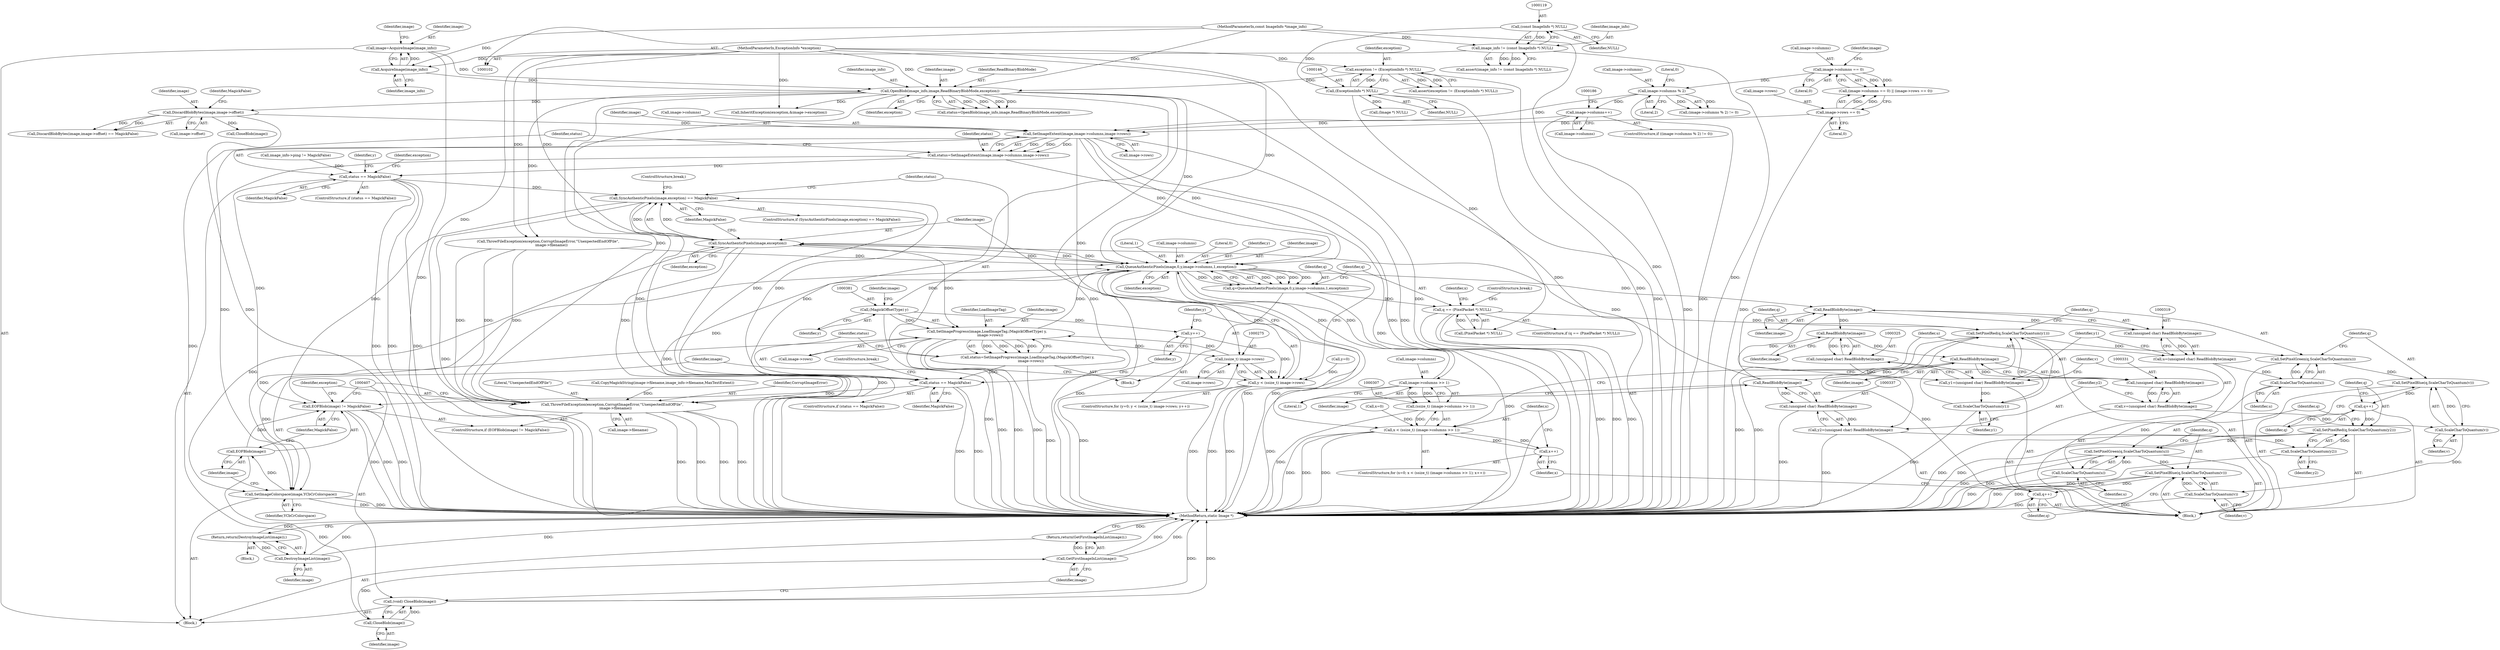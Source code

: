 digraph "0_ImageMagick_f6e9d0d9955e85bdd7540b251cd50d598dacc5e6_68@pointer" {
"1000246" [label="(Call,SetImageExtent(image,image->columns,image->rows))"];
"1000212" [label="(Call,DiscardBlobBytes(image,image->offset))"];
"1000197" [label="(Call,OpenBlob(image_info,image,ReadBinaryBlobMode,exception))"];
"1000156" [label="(Call,AcquireImage(image_info))"];
"1000116" [label="(Call,image_info != (const ImageInfo *) NULL)"];
"1000103" [label="(MethodParameterIn,const ImageInfo *image_info)"];
"1000118" [label="(Call,(const ImageInfo *) NULL)"];
"1000154" [label="(Call,image=AcquireImage(image_info))"];
"1000143" [label="(Call,exception != (ExceptionInfo *) NULL)"];
"1000104" [label="(MethodParameterIn,ExceptionInfo *exception)"];
"1000145" [label="(Call,(ExceptionInfo *) NULL)"];
"1000181" [label="(Call,image->columns++)"];
"1000175" [label="(Call,image->columns % 2)"];
"1000160" [label="(Call,image->columns == 0)"];
"1000165" [label="(Call,image->rows == 0)"];
"1000244" [label="(Call,status=SetImageExtent(image,image->columns,image->rows))"];
"1000255" [label="(Call,status == MagickFalse)"];
"1000369" [label="(Call,SyncAuthenticPixels(image,exception) == MagickFalse)"];
"1000387" [label="(Call,status == MagickFalse)"];
"1000395" [label="(Call,EOFBlob(image) != MagickFalse)"];
"1000266" [label="(Call,DestroyImageList(image))"];
"1000265" [label="(Return,return(DestroyImageList(image));)"];
"1000274" [label="(Call,(ssize_t) image->rows)"];
"1000272" [label="(Call,y < (ssize_t) image->rows)"];
"1000284" [label="(Call,QueueAuthenticPixels(image,0,y,image->columns,1,exception))"];
"1000282" [label="(Call,q=QueueAuthenticPixels(image,0,y,image->columns,1,exception))"];
"1000294" [label="(Call,q == (PixelPacket *) NULL)"];
"1000340" [label="(Call,SetPixelRed(q,ScaleCharToQuantum(y1)))"];
"1000344" [label="(Call,SetPixelGreen(q,ScaleCharToQuantum(u)))"];
"1000348" [label="(Call,SetPixelBlue(q,ScaleCharToQuantum(v)))"];
"1000352" [label="(Call,q++)"];
"1000354" [label="(Call,SetPixelRed(q,ScaleCharToQuantum(y2)))"];
"1000358" [label="(Call,SetPixelGreen(q,ScaleCharToQuantum(u)))"];
"1000362" [label="(Call,SetPixelBlue(q,ScaleCharToQuantum(v)))"];
"1000366" [label="(Call,q++)"];
"1000308" [label="(Call,image->columns >> 1)"];
"1000306" [label="(Call,(ssize_t) (image->columns >> 1))"];
"1000304" [label="(Call,x < (ssize_t) (image->columns >> 1))"];
"1000313" [label="(Call,x++)"];
"1000320" [label="(Call,ReadBlobByte(image))"];
"1000318" [label="(Call,(unsigned char) ReadBlobByte(image))"];
"1000316" [label="(Call,u=(unsigned char) ReadBlobByte(image))"];
"1000346" [label="(Call,ScaleCharToQuantum(u))"];
"1000360" [label="(Call,ScaleCharToQuantum(u))"];
"1000326" [label="(Call,ReadBlobByte(image))"];
"1000324" [label="(Call,(unsigned char) ReadBlobByte(image))"];
"1000322" [label="(Call,y1=(unsigned char) ReadBlobByte(image))"];
"1000342" [label="(Call,ScaleCharToQuantum(y1))"];
"1000332" [label="(Call,ReadBlobByte(image))"];
"1000330" [label="(Call,(unsigned char) ReadBlobByte(image))"];
"1000328" [label="(Call,v=(unsigned char) ReadBlobByte(image))"];
"1000350" [label="(Call,ScaleCharToQuantum(v))"];
"1000364" [label="(Call,ScaleCharToQuantum(v))"];
"1000338" [label="(Call,ReadBlobByte(image))"];
"1000336" [label="(Call,(unsigned char) ReadBlobByte(image))"];
"1000334" [label="(Call,y2=(unsigned char) ReadBlobByte(image))"];
"1000356" [label="(Call,ScaleCharToQuantum(y2))"];
"1000370" [label="(Call,SyncAuthenticPixels(image,exception))"];
"1000377" [label="(Call,SetImageProgress(image,LoadImageTag,(MagickOffsetType) y,\n      image->rows))"];
"1000375" [label="(Call,status=SetImageProgress(image,LoadImageTag,(MagickOffsetType) y,\n      image->rows))"];
"1000391" [label="(Call,SetImageColorspace(image,YCbCrColorspace))"];
"1000396" [label="(Call,EOFBlob(image))"];
"1000408" [label="(Call,CloseBlob(image))"];
"1000406" [label="(Call,(void) CloseBlob(image))"];
"1000411" [label="(Call,GetFirstImageInList(image))"];
"1000410" [label="(Return,return(GetFirstImageInList(image));)"];
"1000399" [label="(Call,ThrowFileException(exception,CorruptImageError,\"UnexpectedEndOfFile\",\n      image->filename))"];
"1000380" [label="(Call,(MagickOffsetType) y)"];
"1000279" [label="(Call,y++)"];
"1000274" [label="(Call,(ssize_t) image->rows)"];
"1000357" [label="(Identifier,y2)"];
"1000156" [label="(Call,AcquireImage(image_info))"];
"1000116" [label="(Call,image_info != (const ImageInfo *) NULL)"];
"1000245" [label="(Identifier,status)"];
"1000272" [label="(Call,y < (ssize_t) image->rows)"];
"1000371" [label="(Identifier,image)"];
"1000393" [label="(Identifier,YCbCrColorspace)"];
"1000161" [label="(Call,image->columns)"];
"1000392" [label="(Identifier,image)"];
"1000378" [label="(Identifier,image)"];
"1000384" [label="(Identifier,image)"];
"1000257" [label="(Identifier,MagickFalse)"];
"1000320" [label="(Call,ReadBlobByte(image))"];
"1000213" [label="(Identifier,image)"];
"1000280" [label="(Identifier,y)"];
"1000176" [label="(Call,image->columns)"];
"1000199" [label="(Identifier,image)"];
"1000360" [label="(Call,ScaleCharToQuantum(u))"];
"1000406" [label="(Call,(void) CloseBlob(image))"];
"1000266" [label="(Call,DestroyImageList(image))"];
"1000179" [label="(Literal,2)"];
"1000394" [label="(ControlStructure,if (EOFBlob(image) != MagickFalse))"];
"1000291" [label="(Literal,1)"];
"1000165" [label="(Call,image->rows == 0)"];
"1000292" [label="(Identifier,exception)"];
"1000143" [label="(Call,exception != (ExceptionInfo *) NULL)"];
"1000377" [label="(Call,SetImageProgress(image,LoadImageTag,(MagickOffsetType) y,\n      image->rows))"];
"1000281" [label="(Block,)"];
"1000154" [label="(Call,image=AcquireImage(image_info))"];
"1000254" [label="(ControlStructure,if (status == MagickFalse))"];
"1000345" [label="(Identifier,q)"];
"1000304" [label="(Call,x < (ssize_t) (image->columns >> 1))"];
"1000391" [label="(Call,SetImageColorspace(image,YCbCrColorspace))"];
"1000390" [label="(ControlStructure,break;)"];
"1000396" [label="(Call,EOFBlob(image))"];
"1000239" [label="(Call,CloseBlob(image))"];
"1000398" [label="(Identifier,MagickFalse)"];
"1000282" [label="(Call,q=QueueAuthenticPixels(image,0,y,image->columns,1,exception))"];
"1000312" [label="(Literal,1)"];
"1000410" [label="(Return,return(GetFirstImageInList(image));)"];
"1000270" [label="(Identifier,y)"];
"1000366" [label="(Call,q++)"];
"1000344" [label="(Call,SetPixelGreen(q,ScaleCharToQuantum(u)))"];
"1000349" [label="(Identifier,q)"];
"1000369" [label="(Call,SyncAuthenticPixels(image,exception) == MagickFalse)"];
"1000327" [label="(Identifier,image)"];
"1000147" [label="(Identifier,NULL)"];
"1000212" [label="(Call,DiscardBlobBytes(image,image->offset))"];
"1000356" [label="(Call,ScaleCharToQuantum(y2))"];
"1000380" [label="(Call,(MagickOffsetType) y)"];
"1000118" [label="(Call,(const ImageInfo *) NULL)"];
"1000306" [label="(Call,(ssize_t) (image->columns >> 1))"];
"1000361" [label="(Identifier,u)"];
"1000293" [label="(ControlStructure,if (q == (PixelPacket *) NULL))"];
"1000166" [label="(Call,image->rows)"];
"1000300" [label="(ControlStructure,for (x=0; x < (ssize_t) (image->columns >> 1); x++))"];
"1000374" [label="(ControlStructure,break;)"];
"1000382" [label="(Identifier,y)"];
"1000104" [label="(MethodParameterIn,ExceptionInfo *exception)"];
"1000340" [label="(Call,SetPixelRed(q,ScaleCharToQuantum(y1)))"];
"1000373" [label="(Identifier,MagickFalse)"];
"1000288" [label="(Call,image->columns)"];
"1000142" [label="(Call,assert(exception != (ExceptionInfo *) NULL))"];
"1000294" [label="(Call,q == (PixelPacket *) NULL)"];
"1000376" [label="(Identifier,status)"];
"1000328" [label="(Call,v=(unsigned char) ReadBlobByte(image))"];
"1000286" [label="(Literal,0)"];
"1000211" [label="(Call,DiscardBlobBytes(image,image->offset) == MagickFalse)"];
"1000339" [label="(Identifier,image)"];
"1000309" [label="(Call,image->columns)"];
"1000283" [label="(Identifier,q)"];
"1000367" [label="(Identifier,q)"];
"1000299" [label="(ControlStructure,break;)"];
"1000167" [label="(Identifier,image)"];
"1000364" [label="(Call,ScaleCharToQuantum(v))"];
"1000329" [label="(Identifier,v)"];
"1000318" [label="(Call,(unsigned char) ReadBlobByte(image))"];
"1000174" [label="(Call,(image->columns % 2) != 0)"];
"1000412" [label="(Identifier,image)"];
"1000363" [label="(Identifier,q)"];
"1000323" [label="(Identifier,y1)"];
"1000260" [label="(Identifier,exception)"];
"1000164" [label="(Literal,0)"];
"1000350" [label="(Call,ScaleCharToQuantum(v))"];
"1000411" [label="(Call,GetFirstImageInList(image))"];
"1000182" [label="(Call,image->columns)"];
"1000359" [label="(Identifier,q)"];
"1000346" [label="(Call,ScaleCharToQuantum(u))"];
"1000399" [label="(Call,ThrowFileException(exception,CorruptImageError,\"UnexpectedEndOfFile\",\n      image->filename))"];
"1000284" [label="(Call,QueueAuthenticPixels(image,0,y,image->columns,1,exception))"];
"1000343" [label="(Identifier,y1)"];
"1000375" [label="(Call,status=SetImageProgress(image,LoadImageTag,(MagickOffsetType) y,\n      image->rows))"];
"1000313" [label="(Call,x++)"];
"1000287" [label="(Identifier,y)"];
"1000259" [label="(Call,InheritException(exception,&image->exception))"];
"1000244" [label="(Call,status=SetImageExtent(image,image->columns,image->rows))"];
"1000207" [label="(Call,(Image *) NULL)"];
"1000332" [label="(Call,ReadBlobByte(image))"];
"1000267" [label="(Identifier,image)"];
"1000333" [label="(Identifier,image)"];
"1000231" [label="(Call,image_info->ping != MagickFalse)"];
"1000342" [label="(Call,ScaleCharToQuantum(y1))"];
"1000387" [label="(Call,status == MagickFalse)"];
"1000117" [label="(Identifier,image_info)"];
"1000251" [label="(Call,image->rows)"];
"1000160" [label="(Call,image->columns == 0)"];
"1000217" [label="(Identifier,MagickFalse)"];
"1000268" [label="(ControlStructure,for (y=0; y < (ssize_t) image->rows; y++))"];
"1000157" [label="(Identifier,image_info)"];
"1000354" [label="(Call,SetPixelRed(q,ScaleCharToQuantum(y2)))"];
"1000324" [label="(Call,(unsigned char) ReadBlobByte(image))"];
"1000403" [label="(Call,image->filename)"];
"1000401" [label="(Identifier,CorruptImageError)"];
"1000103" [label="(MethodParameterIn,const ImageInfo *image_info)"];
"1000295" [label="(Identifier,q)"];
"1000370" [label="(Call,SyncAuthenticPixels(image,exception))"];
"1000352" [label="(Call,q++)"];
"1000302" [label="(Identifier,x)"];
"1000187" [label="(Call,CopyMagickString(image->filename,image_info->filename,MaxTextExtent))"];
"1000115" [label="(Call,assert(image_info != (const ImageInfo *) NULL))"];
"1000413" [label="(MethodReturn,static Image *)"];
"1000201" [label="(Identifier,exception)"];
"1000315" [label="(Block,)"];
"1000279" [label="(Call,y++)"];
"1000317" [label="(Identifier,u)"];
"1000395" [label="(Call,EOFBlob(image) != MagickFalse)"];
"1000169" [label="(Literal,0)"];
"1000247" [label="(Identifier,image)"];
"1000256" [label="(Identifier,status)"];
"1000296" [label="(Call,(PixelPacket *) NULL)"];
"1000358" [label="(Call,SetPixelGreen(q,ScaleCharToQuantum(u)))"];
"1000181" [label="(Call,image->columns++)"];
"1000200" [label="(Identifier,ReadBinaryBlobMode)"];
"1000314" [label="(Identifier,x)"];
"1000338" [label="(Call,ReadBlobByte(image))"];
"1000330" [label="(Call,(unsigned char) ReadBlobByte(image))"];
"1000348" [label="(Call,SetPixelBlue(q,ScaleCharToQuantum(v)))"];
"1000322" [label="(Call,y1=(unsigned char) ReadBlobByte(image))"];
"1000159" [label="(Call,(image->columns == 0) || (image->rows == 0))"];
"1000195" [label="(Call,status=OpenBlob(image_info,image,ReadBinaryBlobMode,exception))"];
"1000218" [label="(Call,ThrowFileException(exception,CorruptImageError,\"UnexpectedEndOfFile\",\n      image->filename))"];
"1000180" [label="(Literal,0)"];
"1000409" [label="(Identifier,image)"];
"1000120" [label="(Identifier,NULL)"];
"1000144" [label="(Identifier,exception)"];
"1000351" [label="(Identifier,v)"];
"1000388" [label="(Identifier,status)"];
"1000248" [label="(Call,image->columns)"];
"1000246" [label="(Call,SetImageExtent(image,image->columns,image->rows))"];
"1000198" [label="(Identifier,image_info)"];
"1000197" [label="(Call,OpenBlob(image_info,image,ReadBinaryBlobMode,exception))"];
"1000269" [label="(Call,y=0)"];
"1000273" [label="(Identifier,y)"];
"1000397" [label="(Identifier,image)"];
"1000326" [label="(Call,ReadBlobByte(image))"];
"1000386" [label="(ControlStructure,if (status == MagickFalse))"];
"1000265" [label="(Return,return(DestroyImageList(image));)"];
"1000175" [label="(Call,image->columns % 2)"];
"1000365" [label="(Identifier,v)"];
"1000162" [label="(Identifier,image)"];
"1000155" [label="(Identifier,image)"];
"1000214" [label="(Call,image->offset)"];
"1000402" [label="(Literal,\"UnexpectedEndOfFile\")"];
"1000334" [label="(Call,y2=(unsigned char) ReadBlobByte(image))"];
"1000383" [label="(Call,image->rows)"];
"1000258" [label="(Block,)"];
"1000389" [label="(Identifier,MagickFalse)"];
"1000408" [label="(Call,CloseBlob(image))"];
"1000305" [label="(Identifier,x)"];
"1000372" [label="(Identifier,exception)"];
"1000341" [label="(Identifier,q)"];
"1000173" [label="(ControlStructure,if ((image->columns % 2) != 0))"];
"1000301" [label="(Call,x=0)"];
"1000400" [label="(Identifier,exception)"];
"1000308" [label="(Call,image->columns >> 1)"];
"1000347" [label="(Identifier,u)"];
"1000145" [label="(Call,(ExceptionInfo *) NULL)"];
"1000355" [label="(Identifier,q)"];
"1000335" [label="(Identifier,y2)"];
"1000105" [label="(Block,)"];
"1000285" [label="(Identifier,image)"];
"1000321" [label="(Identifier,image)"];
"1000316" [label="(Call,u=(unsigned char) ReadBlobByte(image))"];
"1000379" [label="(Identifier,LoadImageTag)"];
"1000353" [label="(Identifier,q)"];
"1000336" [label="(Call,(unsigned char) ReadBlobByte(image))"];
"1000276" [label="(Call,image->rows)"];
"1000362" [label="(Call,SetPixelBlue(q,ScaleCharToQuantum(v)))"];
"1000368" [label="(ControlStructure,if (SyncAuthenticPixels(image,exception) == MagickFalse))"];
"1000255" [label="(Call,status == MagickFalse)"];
"1000246" -> "1000244"  [label="AST: "];
"1000246" -> "1000251"  [label="CFG: "];
"1000247" -> "1000246"  [label="AST: "];
"1000248" -> "1000246"  [label="AST: "];
"1000251" -> "1000246"  [label="AST: "];
"1000244" -> "1000246"  [label="CFG: "];
"1000246" -> "1000413"  [label="DDG: "];
"1000246" -> "1000413"  [label="DDG: "];
"1000246" -> "1000244"  [label="DDG: "];
"1000246" -> "1000244"  [label="DDG: "];
"1000246" -> "1000244"  [label="DDG: "];
"1000212" -> "1000246"  [label="DDG: "];
"1000181" -> "1000246"  [label="DDG: "];
"1000175" -> "1000246"  [label="DDG: "];
"1000165" -> "1000246"  [label="DDG: "];
"1000246" -> "1000266"  [label="DDG: "];
"1000246" -> "1000274"  [label="DDG: "];
"1000246" -> "1000284"  [label="DDG: "];
"1000246" -> "1000284"  [label="DDG: "];
"1000246" -> "1000391"  [label="DDG: "];
"1000212" -> "1000211"  [label="AST: "];
"1000212" -> "1000214"  [label="CFG: "];
"1000213" -> "1000212"  [label="AST: "];
"1000214" -> "1000212"  [label="AST: "];
"1000217" -> "1000212"  [label="CFG: "];
"1000212" -> "1000413"  [label="DDG: "];
"1000212" -> "1000211"  [label="DDG: "];
"1000212" -> "1000211"  [label="DDG: "];
"1000197" -> "1000212"  [label="DDG: "];
"1000212" -> "1000239"  [label="DDG: "];
"1000197" -> "1000195"  [label="AST: "];
"1000197" -> "1000201"  [label="CFG: "];
"1000198" -> "1000197"  [label="AST: "];
"1000199" -> "1000197"  [label="AST: "];
"1000200" -> "1000197"  [label="AST: "];
"1000201" -> "1000197"  [label="AST: "];
"1000195" -> "1000197"  [label="CFG: "];
"1000197" -> "1000413"  [label="DDG: "];
"1000197" -> "1000413"  [label="DDG: "];
"1000197" -> "1000413"  [label="DDG: "];
"1000197" -> "1000413"  [label="DDG: "];
"1000197" -> "1000195"  [label="DDG: "];
"1000197" -> "1000195"  [label="DDG: "];
"1000197" -> "1000195"  [label="DDG: "];
"1000197" -> "1000195"  [label="DDG: "];
"1000156" -> "1000197"  [label="DDG: "];
"1000103" -> "1000197"  [label="DDG: "];
"1000154" -> "1000197"  [label="DDG: "];
"1000143" -> "1000197"  [label="DDG: "];
"1000104" -> "1000197"  [label="DDG: "];
"1000197" -> "1000218"  [label="DDG: "];
"1000197" -> "1000259"  [label="DDG: "];
"1000197" -> "1000284"  [label="DDG: "];
"1000197" -> "1000399"  [label="DDG: "];
"1000156" -> "1000154"  [label="AST: "];
"1000156" -> "1000157"  [label="CFG: "];
"1000157" -> "1000156"  [label="AST: "];
"1000154" -> "1000156"  [label="CFG: "];
"1000156" -> "1000154"  [label="DDG: "];
"1000116" -> "1000156"  [label="DDG: "];
"1000103" -> "1000156"  [label="DDG: "];
"1000116" -> "1000115"  [label="AST: "];
"1000116" -> "1000118"  [label="CFG: "];
"1000117" -> "1000116"  [label="AST: "];
"1000118" -> "1000116"  [label="AST: "];
"1000115" -> "1000116"  [label="CFG: "];
"1000116" -> "1000413"  [label="DDG: "];
"1000116" -> "1000115"  [label="DDG: "];
"1000116" -> "1000115"  [label="DDG: "];
"1000103" -> "1000116"  [label="DDG: "];
"1000118" -> "1000116"  [label="DDG: "];
"1000103" -> "1000102"  [label="AST: "];
"1000103" -> "1000413"  [label="DDG: "];
"1000118" -> "1000120"  [label="CFG: "];
"1000119" -> "1000118"  [label="AST: "];
"1000120" -> "1000118"  [label="AST: "];
"1000118" -> "1000145"  [label="DDG: "];
"1000154" -> "1000105"  [label="AST: "];
"1000155" -> "1000154"  [label="AST: "];
"1000162" -> "1000154"  [label="CFG: "];
"1000154" -> "1000413"  [label="DDG: "];
"1000143" -> "1000142"  [label="AST: "];
"1000143" -> "1000145"  [label="CFG: "];
"1000144" -> "1000143"  [label="AST: "];
"1000145" -> "1000143"  [label="AST: "];
"1000142" -> "1000143"  [label="CFG: "];
"1000143" -> "1000413"  [label="DDG: "];
"1000143" -> "1000142"  [label="DDG: "];
"1000143" -> "1000142"  [label="DDG: "];
"1000104" -> "1000143"  [label="DDG: "];
"1000145" -> "1000143"  [label="DDG: "];
"1000104" -> "1000102"  [label="AST: "];
"1000104" -> "1000413"  [label="DDG: "];
"1000104" -> "1000218"  [label="DDG: "];
"1000104" -> "1000259"  [label="DDG: "];
"1000104" -> "1000284"  [label="DDG: "];
"1000104" -> "1000370"  [label="DDG: "];
"1000104" -> "1000399"  [label="DDG: "];
"1000145" -> "1000147"  [label="CFG: "];
"1000146" -> "1000145"  [label="AST: "];
"1000147" -> "1000145"  [label="AST: "];
"1000145" -> "1000413"  [label="DDG: "];
"1000145" -> "1000207"  [label="DDG: "];
"1000145" -> "1000296"  [label="DDG: "];
"1000181" -> "1000173"  [label="AST: "];
"1000181" -> "1000182"  [label="CFG: "];
"1000182" -> "1000181"  [label="AST: "];
"1000186" -> "1000181"  [label="CFG: "];
"1000181" -> "1000413"  [label="DDG: "];
"1000175" -> "1000181"  [label="DDG: "];
"1000175" -> "1000174"  [label="AST: "];
"1000175" -> "1000179"  [label="CFG: "];
"1000176" -> "1000175"  [label="AST: "];
"1000179" -> "1000175"  [label="AST: "];
"1000180" -> "1000175"  [label="CFG: "];
"1000175" -> "1000413"  [label="DDG: "];
"1000175" -> "1000174"  [label="DDG: "];
"1000175" -> "1000174"  [label="DDG: "];
"1000160" -> "1000175"  [label="DDG: "];
"1000160" -> "1000159"  [label="AST: "];
"1000160" -> "1000164"  [label="CFG: "];
"1000161" -> "1000160"  [label="AST: "];
"1000164" -> "1000160"  [label="AST: "];
"1000167" -> "1000160"  [label="CFG: "];
"1000159" -> "1000160"  [label="CFG: "];
"1000160" -> "1000159"  [label="DDG: "];
"1000160" -> "1000159"  [label="DDG: "];
"1000165" -> "1000159"  [label="AST: "];
"1000165" -> "1000169"  [label="CFG: "];
"1000166" -> "1000165"  [label="AST: "];
"1000169" -> "1000165"  [label="AST: "];
"1000159" -> "1000165"  [label="CFG: "];
"1000165" -> "1000413"  [label="DDG: "];
"1000165" -> "1000159"  [label="DDG: "];
"1000165" -> "1000159"  [label="DDG: "];
"1000244" -> "1000105"  [label="AST: "];
"1000245" -> "1000244"  [label="AST: "];
"1000256" -> "1000244"  [label="CFG: "];
"1000244" -> "1000413"  [label="DDG: "];
"1000244" -> "1000255"  [label="DDG: "];
"1000255" -> "1000254"  [label="AST: "];
"1000255" -> "1000257"  [label="CFG: "];
"1000256" -> "1000255"  [label="AST: "];
"1000257" -> "1000255"  [label="AST: "];
"1000260" -> "1000255"  [label="CFG: "];
"1000270" -> "1000255"  [label="CFG: "];
"1000255" -> "1000413"  [label="DDG: "];
"1000255" -> "1000413"  [label="DDG: "];
"1000255" -> "1000413"  [label="DDG: "];
"1000231" -> "1000255"  [label="DDG: "];
"1000255" -> "1000369"  [label="DDG: "];
"1000255" -> "1000395"  [label="DDG: "];
"1000369" -> "1000368"  [label="AST: "];
"1000369" -> "1000373"  [label="CFG: "];
"1000370" -> "1000369"  [label="AST: "];
"1000373" -> "1000369"  [label="AST: "];
"1000374" -> "1000369"  [label="CFG: "];
"1000376" -> "1000369"  [label="CFG: "];
"1000369" -> "1000413"  [label="DDG: "];
"1000369" -> "1000413"  [label="DDG: "];
"1000370" -> "1000369"  [label="DDG: "];
"1000370" -> "1000369"  [label="DDG: "];
"1000387" -> "1000369"  [label="DDG: "];
"1000369" -> "1000387"  [label="DDG: "];
"1000369" -> "1000395"  [label="DDG: "];
"1000387" -> "1000386"  [label="AST: "];
"1000387" -> "1000389"  [label="CFG: "];
"1000388" -> "1000387"  [label="AST: "];
"1000389" -> "1000387"  [label="AST: "];
"1000390" -> "1000387"  [label="CFG: "];
"1000280" -> "1000387"  [label="CFG: "];
"1000387" -> "1000413"  [label="DDG: "];
"1000387" -> "1000413"  [label="DDG: "];
"1000375" -> "1000387"  [label="DDG: "];
"1000387" -> "1000395"  [label="DDG: "];
"1000395" -> "1000394"  [label="AST: "];
"1000395" -> "1000398"  [label="CFG: "];
"1000396" -> "1000395"  [label="AST: "];
"1000398" -> "1000395"  [label="AST: "];
"1000400" -> "1000395"  [label="CFG: "];
"1000407" -> "1000395"  [label="CFG: "];
"1000395" -> "1000413"  [label="DDG: "];
"1000395" -> "1000413"  [label="DDG: "];
"1000395" -> "1000413"  [label="DDG: "];
"1000396" -> "1000395"  [label="DDG: "];
"1000266" -> "1000265"  [label="AST: "];
"1000266" -> "1000267"  [label="CFG: "];
"1000267" -> "1000266"  [label="AST: "];
"1000265" -> "1000266"  [label="CFG: "];
"1000266" -> "1000413"  [label="DDG: "];
"1000266" -> "1000413"  [label="DDG: "];
"1000266" -> "1000265"  [label="DDG: "];
"1000265" -> "1000258"  [label="AST: "];
"1000413" -> "1000265"  [label="CFG: "];
"1000265" -> "1000413"  [label="DDG: "];
"1000274" -> "1000272"  [label="AST: "];
"1000274" -> "1000276"  [label="CFG: "];
"1000275" -> "1000274"  [label="AST: "];
"1000276" -> "1000274"  [label="AST: "];
"1000272" -> "1000274"  [label="CFG: "];
"1000274" -> "1000413"  [label="DDG: "];
"1000274" -> "1000272"  [label="DDG: "];
"1000377" -> "1000274"  [label="DDG: "];
"1000274" -> "1000377"  [label="DDG: "];
"1000272" -> "1000268"  [label="AST: "];
"1000273" -> "1000272"  [label="AST: "];
"1000283" -> "1000272"  [label="CFG: "];
"1000392" -> "1000272"  [label="CFG: "];
"1000272" -> "1000413"  [label="DDG: "];
"1000272" -> "1000413"  [label="DDG: "];
"1000272" -> "1000413"  [label="DDG: "];
"1000279" -> "1000272"  [label="DDG: "];
"1000269" -> "1000272"  [label="DDG: "];
"1000272" -> "1000284"  [label="DDG: "];
"1000284" -> "1000282"  [label="AST: "];
"1000284" -> "1000292"  [label="CFG: "];
"1000285" -> "1000284"  [label="AST: "];
"1000286" -> "1000284"  [label="AST: "];
"1000287" -> "1000284"  [label="AST: "];
"1000288" -> "1000284"  [label="AST: "];
"1000291" -> "1000284"  [label="AST: "];
"1000292" -> "1000284"  [label="AST: "];
"1000282" -> "1000284"  [label="CFG: "];
"1000284" -> "1000413"  [label="DDG: "];
"1000284" -> "1000413"  [label="DDG: "];
"1000284" -> "1000413"  [label="DDG: "];
"1000284" -> "1000282"  [label="DDG: "];
"1000284" -> "1000282"  [label="DDG: "];
"1000284" -> "1000282"  [label="DDG: "];
"1000284" -> "1000282"  [label="DDG: "];
"1000284" -> "1000282"  [label="DDG: "];
"1000284" -> "1000282"  [label="DDG: "];
"1000377" -> "1000284"  [label="DDG: "];
"1000308" -> "1000284"  [label="DDG: "];
"1000218" -> "1000284"  [label="DDG: "];
"1000370" -> "1000284"  [label="DDG: "];
"1000284" -> "1000308"  [label="DDG: "];
"1000284" -> "1000320"  [label="DDG: "];
"1000284" -> "1000370"  [label="DDG: "];
"1000284" -> "1000370"  [label="DDG: "];
"1000284" -> "1000380"  [label="DDG: "];
"1000284" -> "1000391"  [label="DDG: "];
"1000284" -> "1000399"  [label="DDG: "];
"1000282" -> "1000281"  [label="AST: "];
"1000283" -> "1000282"  [label="AST: "];
"1000295" -> "1000282"  [label="CFG: "];
"1000282" -> "1000413"  [label="DDG: "];
"1000282" -> "1000294"  [label="DDG: "];
"1000294" -> "1000293"  [label="AST: "];
"1000294" -> "1000296"  [label="CFG: "];
"1000295" -> "1000294"  [label="AST: "];
"1000296" -> "1000294"  [label="AST: "];
"1000299" -> "1000294"  [label="CFG: "];
"1000302" -> "1000294"  [label="CFG: "];
"1000294" -> "1000413"  [label="DDG: "];
"1000294" -> "1000413"  [label="DDG: "];
"1000294" -> "1000413"  [label="DDG: "];
"1000296" -> "1000294"  [label="DDG: "];
"1000294" -> "1000340"  [label="DDG: "];
"1000340" -> "1000315"  [label="AST: "];
"1000340" -> "1000342"  [label="CFG: "];
"1000341" -> "1000340"  [label="AST: "];
"1000342" -> "1000340"  [label="AST: "];
"1000345" -> "1000340"  [label="CFG: "];
"1000340" -> "1000413"  [label="DDG: "];
"1000340" -> "1000413"  [label="DDG: "];
"1000366" -> "1000340"  [label="DDG: "];
"1000342" -> "1000340"  [label="DDG: "];
"1000340" -> "1000344"  [label="DDG: "];
"1000344" -> "1000315"  [label="AST: "];
"1000344" -> "1000346"  [label="CFG: "];
"1000345" -> "1000344"  [label="AST: "];
"1000346" -> "1000344"  [label="AST: "];
"1000349" -> "1000344"  [label="CFG: "];
"1000346" -> "1000344"  [label="DDG: "];
"1000344" -> "1000348"  [label="DDG: "];
"1000348" -> "1000315"  [label="AST: "];
"1000348" -> "1000350"  [label="CFG: "];
"1000349" -> "1000348"  [label="AST: "];
"1000350" -> "1000348"  [label="AST: "];
"1000353" -> "1000348"  [label="CFG: "];
"1000350" -> "1000348"  [label="DDG: "];
"1000348" -> "1000352"  [label="DDG: "];
"1000352" -> "1000315"  [label="AST: "];
"1000352" -> "1000353"  [label="CFG: "];
"1000353" -> "1000352"  [label="AST: "];
"1000355" -> "1000352"  [label="CFG: "];
"1000352" -> "1000354"  [label="DDG: "];
"1000354" -> "1000315"  [label="AST: "];
"1000354" -> "1000356"  [label="CFG: "];
"1000355" -> "1000354"  [label="AST: "];
"1000356" -> "1000354"  [label="AST: "];
"1000359" -> "1000354"  [label="CFG: "];
"1000354" -> "1000413"  [label="DDG: "];
"1000354" -> "1000413"  [label="DDG: "];
"1000356" -> "1000354"  [label="DDG: "];
"1000354" -> "1000358"  [label="DDG: "];
"1000358" -> "1000315"  [label="AST: "];
"1000358" -> "1000360"  [label="CFG: "];
"1000359" -> "1000358"  [label="AST: "];
"1000360" -> "1000358"  [label="AST: "];
"1000363" -> "1000358"  [label="CFG: "];
"1000358" -> "1000413"  [label="DDG: "];
"1000358" -> "1000413"  [label="DDG: "];
"1000360" -> "1000358"  [label="DDG: "];
"1000358" -> "1000362"  [label="DDG: "];
"1000362" -> "1000315"  [label="AST: "];
"1000362" -> "1000364"  [label="CFG: "];
"1000363" -> "1000362"  [label="AST: "];
"1000364" -> "1000362"  [label="AST: "];
"1000367" -> "1000362"  [label="CFG: "];
"1000362" -> "1000413"  [label="DDG: "];
"1000362" -> "1000413"  [label="DDG: "];
"1000364" -> "1000362"  [label="DDG: "];
"1000362" -> "1000366"  [label="DDG: "];
"1000366" -> "1000315"  [label="AST: "];
"1000366" -> "1000367"  [label="CFG: "];
"1000367" -> "1000366"  [label="AST: "];
"1000314" -> "1000366"  [label="CFG: "];
"1000366" -> "1000413"  [label="DDG: "];
"1000308" -> "1000306"  [label="AST: "];
"1000308" -> "1000312"  [label="CFG: "];
"1000309" -> "1000308"  [label="AST: "];
"1000312" -> "1000308"  [label="AST: "];
"1000306" -> "1000308"  [label="CFG: "];
"1000308" -> "1000413"  [label="DDG: "];
"1000308" -> "1000306"  [label="DDG: "];
"1000308" -> "1000306"  [label="DDG: "];
"1000306" -> "1000304"  [label="AST: "];
"1000307" -> "1000306"  [label="AST: "];
"1000304" -> "1000306"  [label="CFG: "];
"1000306" -> "1000413"  [label="DDG: "];
"1000306" -> "1000304"  [label="DDG: "];
"1000304" -> "1000300"  [label="AST: "];
"1000305" -> "1000304"  [label="AST: "];
"1000317" -> "1000304"  [label="CFG: "];
"1000371" -> "1000304"  [label="CFG: "];
"1000304" -> "1000413"  [label="DDG: "];
"1000304" -> "1000413"  [label="DDG: "];
"1000304" -> "1000413"  [label="DDG: "];
"1000301" -> "1000304"  [label="DDG: "];
"1000313" -> "1000304"  [label="DDG: "];
"1000304" -> "1000313"  [label="DDG: "];
"1000313" -> "1000300"  [label="AST: "];
"1000313" -> "1000314"  [label="CFG: "];
"1000314" -> "1000313"  [label="AST: "];
"1000305" -> "1000313"  [label="CFG: "];
"1000320" -> "1000318"  [label="AST: "];
"1000320" -> "1000321"  [label="CFG: "];
"1000321" -> "1000320"  [label="AST: "];
"1000318" -> "1000320"  [label="CFG: "];
"1000320" -> "1000318"  [label="DDG: "];
"1000338" -> "1000320"  [label="DDG: "];
"1000320" -> "1000326"  [label="DDG: "];
"1000318" -> "1000316"  [label="AST: "];
"1000319" -> "1000318"  [label="AST: "];
"1000316" -> "1000318"  [label="CFG: "];
"1000318" -> "1000316"  [label="DDG: "];
"1000316" -> "1000315"  [label="AST: "];
"1000317" -> "1000316"  [label="AST: "];
"1000323" -> "1000316"  [label="CFG: "];
"1000316" -> "1000346"  [label="DDG: "];
"1000346" -> "1000347"  [label="CFG: "];
"1000347" -> "1000346"  [label="AST: "];
"1000346" -> "1000360"  [label="DDG: "];
"1000360" -> "1000361"  [label="CFG: "];
"1000361" -> "1000360"  [label="AST: "];
"1000360" -> "1000413"  [label="DDG: "];
"1000326" -> "1000324"  [label="AST: "];
"1000326" -> "1000327"  [label="CFG: "];
"1000327" -> "1000326"  [label="AST: "];
"1000324" -> "1000326"  [label="CFG: "];
"1000326" -> "1000324"  [label="DDG: "];
"1000326" -> "1000332"  [label="DDG: "];
"1000324" -> "1000322"  [label="AST: "];
"1000325" -> "1000324"  [label="AST: "];
"1000322" -> "1000324"  [label="CFG: "];
"1000324" -> "1000322"  [label="DDG: "];
"1000322" -> "1000315"  [label="AST: "];
"1000323" -> "1000322"  [label="AST: "];
"1000329" -> "1000322"  [label="CFG: "];
"1000322" -> "1000342"  [label="DDG: "];
"1000342" -> "1000343"  [label="CFG: "];
"1000343" -> "1000342"  [label="AST: "];
"1000342" -> "1000413"  [label="DDG: "];
"1000332" -> "1000330"  [label="AST: "];
"1000332" -> "1000333"  [label="CFG: "];
"1000333" -> "1000332"  [label="AST: "];
"1000330" -> "1000332"  [label="CFG: "];
"1000332" -> "1000330"  [label="DDG: "];
"1000332" -> "1000338"  [label="DDG: "];
"1000330" -> "1000328"  [label="AST: "];
"1000331" -> "1000330"  [label="AST: "];
"1000328" -> "1000330"  [label="CFG: "];
"1000330" -> "1000328"  [label="DDG: "];
"1000328" -> "1000315"  [label="AST: "];
"1000329" -> "1000328"  [label="AST: "];
"1000335" -> "1000328"  [label="CFG: "];
"1000328" -> "1000350"  [label="DDG: "];
"1000350" -> "1000351"  [label="CFG: "];
"1000351" -> "1000350"  [label="AST: "];
"1000350" -> "1000364"  [label="DDG: "];
"1000364" -> "1000365"  [label="CFG: "];
"1000365" -> "1000364"  [label="AST: "];
"1000364" -> "1000413"  [label="DDG: "];
"1000338" -> "1000336"  [label="AST: "];
"1000338" -> "1000339"  [label="CFG: "];
"1000339" -> "1000338"  [label="AST: "];
"1000336" -> "1000338"  [label="CFG: "];
"1000338" -> "1000336"  [label="DDG: "];
"1000338" -> "1000370"  [label="DDG: "];
"1000336" -> "1000334"  [label="AST: "];
"1000337" -> "1000336"  [label="AST: "];
"1000334" -> "1000336"  [label="CFG: "];
"1000336" -> "1000413"  [label="DDG: "];
"1000336" -> "1000334"  [label="DDG: "];
"1000334" -> "1000315"  [label="AST: "];
"1000335" -> "1000334"  [label="AST: "];
"1000341" -> "1000334"  [label="CFG: "];
"1000334" -> "1000413"  [label="DDG: "];
"1000334" -> "1000356"  [label="DDG: "];
"1000356" -> "1000357"  [label="CFG: "];
"1000357" -> "1000356"  [label="AST: "];
"1000356" -> "1000413"  [label="DDG: "];
"1000370" -> "1000372"  [label="CFG: "];
"1000371" -> "1000370"  [label="AST: "];
"1000372" -> "1000370"  [label="AST: "];
"1000373" -> "1000370"  [label="CFG: "];
"1000370" -> "1000413"  [label="DDG: "];
"1000370" -> "1000377"  [label="DDG: "];
"1000370" -> "1000391"  [label="DDG: "];
"1000370" -> "1000399"  [label="DDG: "];
"1000377" -> "1000375"  [label="AST: "];
"1000377" -> "1000383"  [label="CFG: "];
"1000378" -> "1000377"  [label="AST: "];
"1000379" -> "1000377"  [label="AST: "];
"1000380" -> "1000377"  [label="AST: "];
"1000383" -> "1000377"  [label="AST: "];
"1000375" -> "1000377"  [label="CFG: "];
"1000377" -> "1000413"  [label="DDG: "];
"1000377" -> "1000413"  [label="DDG: "];
"1000377" -> "1000413"  [label="DDG: "];
"1000377" -> "1000375"  [label="DDG: "];
"1000377" -> "1000375"  [label="DDG: "];
"1000377" -> "1000375"  [label="DDG: "];
"1000377" -> "1000375"  [label="DDG: "];
"1000380" -> "1000377"  [label="DDG: "];
"1000377" -> "1000391"  [label="DDG: "];
"1000375" -> "1000281"  [label="AST: "];
"1000376" -> "1000375"  [label="AST: "];
"1000388" -> "1000375"  [label="CFG: "];
"1000375" -> "1000413"  [label="DDG: "];
"1000391" -> "1000105"  [label="AST: "];
"1000391" -> "1000393"  [label="CFG: "];
"1000392" -> "1000391"  [label="AST: "];
"1000393" -> "1000391"  [label="AST: "];
"1000397" -> "1000391"  [label="CFG: "];
"1000391" -> "1000413"  [label="DDG: "];
"1000391" -> "1000413"  [label="DDG: "];
"1000391" -> "1000396"  [label="DDG: "];
"1000396" -> "1000397"  [label="CFG: "];
"1000397" -> "1000396"  [label="AST: "];
"1000398" -> "1000396"  [label="CFG: "];
"1000396" -> "1000408"  [label="DDG: "];
"1000408" -> "1000406"  [label="AST: "];
"1000408" -> "1000409"  [label="CFG: "];
"1000409" -> "1000408"  [label="AST: "];
"1000406" -> "1000408"  [label="CFG: "];
"1000408" -> "1000406"  [label="DDG: "];
"1000408" -> "1000411"  [label="DDG: "];
"1000406" -> "1000105"  [label="AST: "];
"1000407" -> "1000406"  [label="AST: "];
"1000412" -> "1000406"  [label="CFG: "];
"1000406" -> "1000413"  [label="DDG: "];
"1000406" -> "1000413"  [label="DDG: "];
"1000411" -> "1000410"  [label="AST: "];
"1000411" -> "1000412"  [label="CFG: "];
"1000412" -> "1000411"  [label="AST: "];
"1000410" -> "1000411"  [label="CFG: "];
"1000411" -> "1000413"  [label="DDG: "];
"1000411" -> "1000413"  [label="DDG: "];
"1000411" -> "1000410"  [label="DDG: "];
"1000410" -> "1000105"  [label="AST: "];
"1000413" -> "1000410"  [label="CFG: "];
"1000410" -> "1000413"  [label="DDG: "];
"1000399" -> "1000394"  [label="AST: "];
"1000399" -> "1000403"  [label="CFG: "];
"1000400" -> "1000399"  [label="AST: "];
"1000401" -> "1000399"  [label="AST: "];
"1000402" -> "1000399"  [label="AST: "];
"1000403" -> "1000399"  [label="AST: "];
"1000407" -> "1000399"  [label="CFG: "];
"1000399" -> "1000413"  [label="DDG: "];
"1000399" -> "1000413"  [label="DDG: "];
"1000399" -> "1000413"  [label="DDG: "];
"1000399" -> "1000413"  [label="DDG: "];
"1000218" -> "1000399"  [label="DDG: "];
"1000218" -> "1000399"  [label="DDG: "];
"1000218" -> "1000399"  [label="DDG: "];
"1000187" -> "1000399"  [label="DDG: "];
"1000380" -> "1000382"  [label="CFG: "];
"1000381" -> "1000380"  [label="AST: "];
"1000382" -> "1000380"  [label="AST: "];
"1000384" -> "1000380"  [label="CFG: "];
"1000380" -> "1000413"  [label="DDG: "];
"1000380" -> "1000279"  [label="DDG: "];
"1000279" -> "1000268"  [label="AST: "];
"1000279" -> "1000280"  [label="CFG: "];
"1000280" -> "1000279"  [label="AST: "];
"1000273" -> "1000279"  [label="CFG: "];
}
